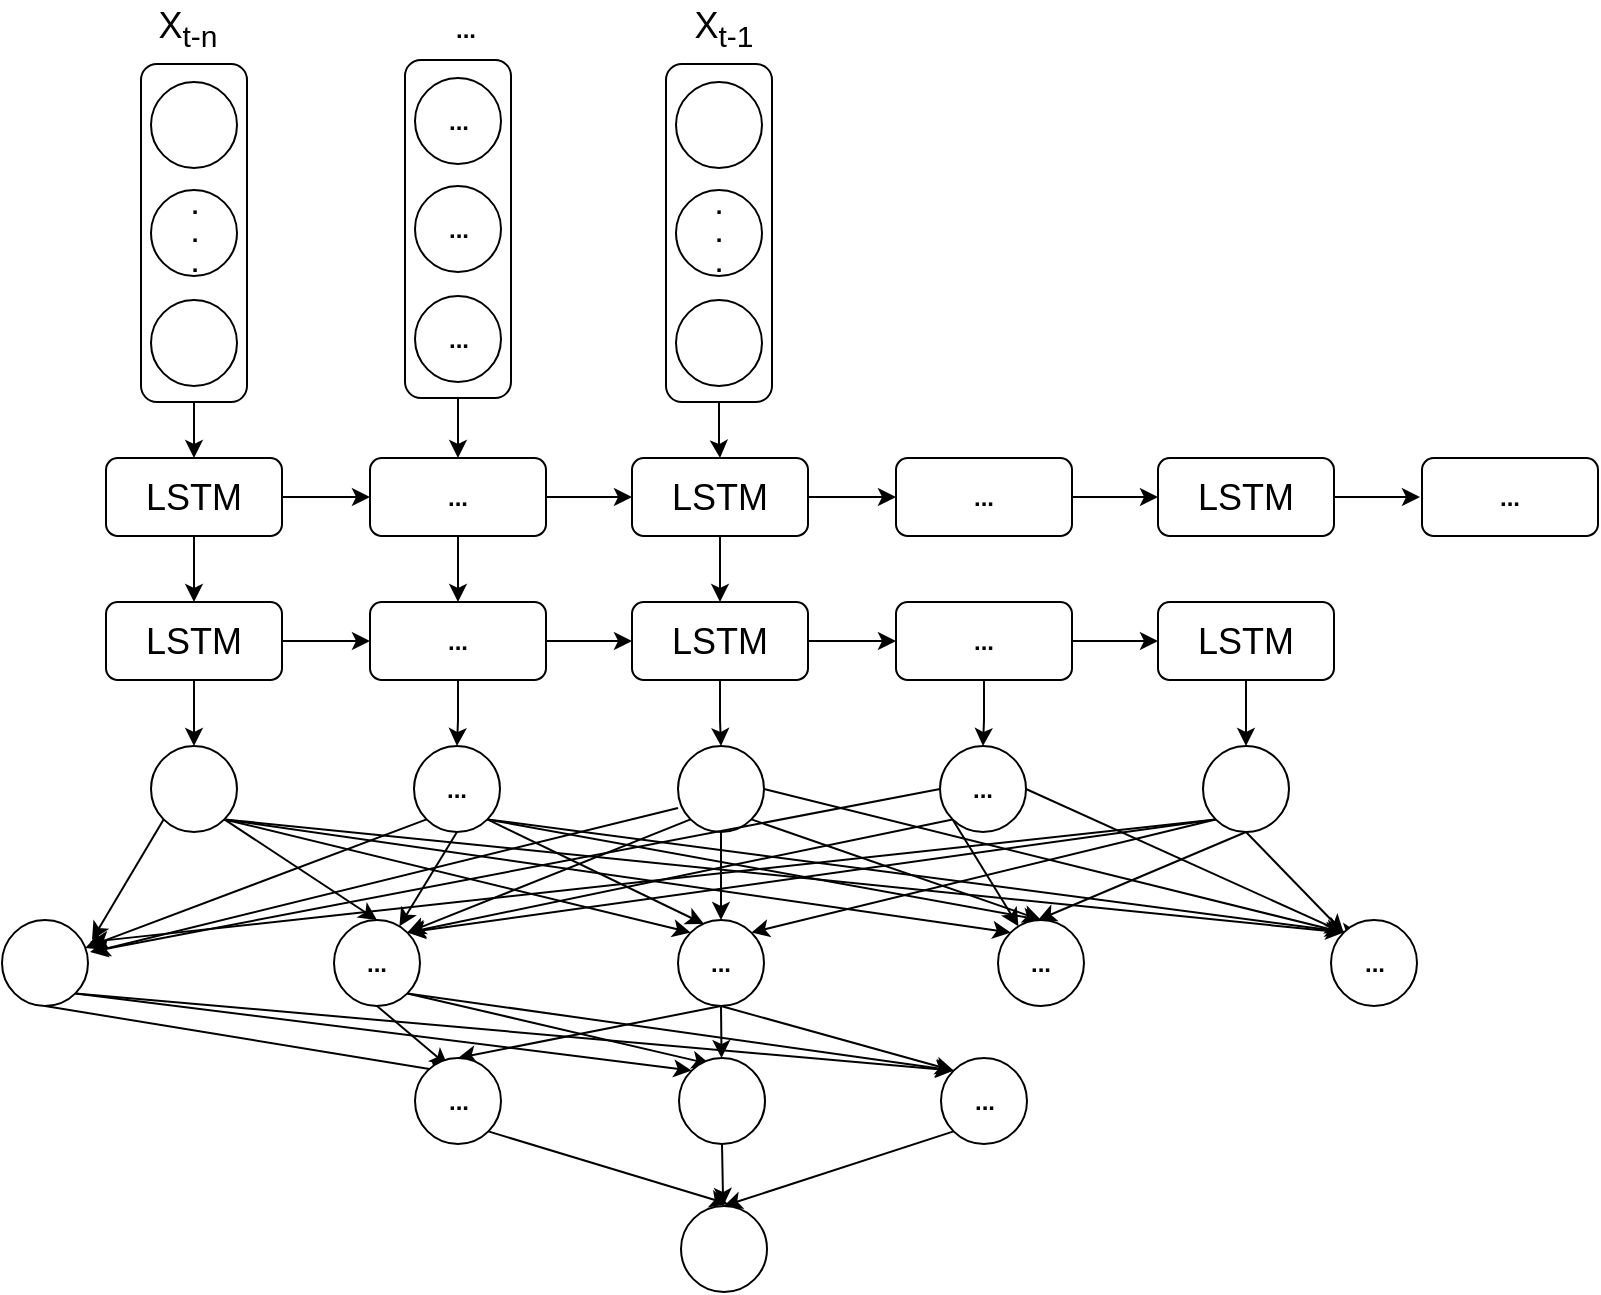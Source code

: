 <mxfile version="15.5.4" type="github">
  <diagram id="eEXiIq-2-vwTyoAsXwY_" name="第 1 页">
    <mxGraphModel dx="1186" dy="683" grid="0" gridSize="10" guides="1" tooltips="1" connect="1" arrows="1" fold="1" page="1" pageScale="1" pageWidth="827" pageHeight="1169" math="0" shadow="0">
      <root>
        <mxCell id="0" />
        <mxCell id="1" parent="0" />
        <mxCell id="RO1_awQzEx4fvM8DealU-54" style="edgeStyle=orthogonalEdgeStyle;rounded=0;orthogonalLoop=1;jettySize=auto;html=1;fontSize=18;" edge="1" parent="1" source="RO1_awQzEx4fvM8DealU-3" target="RO1_awQzEx4fvM8DealU-33">
          <mxGeometry relative="1" as="geometry" />
        </mxCell>
        <mxCell id="RO1_awQzEx4fvM8DealU-59" style="edgeStyle=orthogonalEdgeStyle;rounded=0;orthogonalLoop=1;jettySize=auto;html=1;entryX=0;entryY=0.5;entryDx=0;entryDy=0;fontSize=18;" edge="1" parent="1" source="RO1_awQzEx4fvM8DealU-3" target="RO1_awQzEx4fvM8DealU-24">
          <mxGeometry relative="1" as="geometry" />
        </mxCell>
        <mxCell id="RO1_awQzEx4fvM8DealU-3" value="&lt;font style=&quot;font-size: 18px&quot;&gt;LSTM&lt;/font&gt;" style="rounded=1;whiteSpace=wrap;html=1;" vertex="1" parent="1">
          <mxGeometry x="94" y="528" width="88" height="39" as="geometry" />
        </mxCell>
        <mxCell id="RO1_awQzEx4fvM8DealU-30" style="edgeStyle=orthogonalEdgeStyle;rounded=0;orthogonalLoop=1;jettySize=auto;html=1;fontSize=18;" edge="1" parent="1" source="RO1_awQzEx4fvM8DealU-4" target="RO1_awQzEx4fvM8DealU-3">
          <mxGeometry relative="1" as="geometry" />
        </mxCell>
        <mxCell id="RO1_awQzEx4fvM8DealU-28" style="edgeStyle=orthogonalEdgeStyle;rounded=0;orthogonalLoop=1;jettySize=auto;html=1;exitX=0.5;exitY=1;exitDx=0;exitDy=0;fontSize=18;" edge="1" parent="1" source="RO1_awQzEx4fvM8DealU-8" target="RO1_awQzEx4fvM8DealU-24">
          <mxGeometry relative="1" as="geometry" />
        </mxCell>
        <mxCell id="RO1_awQzEx4fvM8DealU-13" value="&lt;b&gt;...&lt;/b&gt;" style="text;html=1;strokeColor=none;fillColor=none;align=center;verticalAlign=middle;whiteSpace=wrap;rounded=0;" vertex="1" parent="1">
          <mxGeometry x="244" y="299" width="60" height="30" as="geometry" />
        </mxCell>
        <mxCell id="RO1_awQzEx4fvM8DealU-14" value="&lt;font style=&quot;font-size: 18px&quot;&gt;X&lt;sub&gt;t-n&lt;/sub&gt;&lt;/font&gt;" style="text;html=1;strokeColor=none;fillColor=none;align=center;verticalAlign=middle;whiteSpace=wrap;rounded=0;" vertex="1" parent="1">
          <mxGeometry x="104.5" y="299" width="60" height="30" as="geometry" />
        </mxCell>
        <mxCell id="RO1_awQzEx4fvM8DealU-15" value="&lt;font style=&quot;font-size: 18px&quot;&gt;X&lt;sub&gt;t-1&lt;/sub&gt;&lt;/font&gt;" style="text;html=1;strokeColor=none;fillColor=none;align=center;verticalAlign=middle;whiteSpace=wrap;rounded=0;" vertex="1" parent="1">
          <mxGeometry x="373" y="299" width="60" height="30" as="geometry" />
        </mxCell>
        <mxCell id="RO1_awQzEx4fvM8DealU-27" style="edgeStyle=orthogonalEdgeStyle;rounded=0;orthogonalLoop=1;jettySize=auto;html=1;exitX=0.5;exitY=1;exitDx=0;exitDy=0;fontSize=18;" edge="1" parent="1" source="RO1_awQzEx4fvM8DealU-16" target="RO1_awQzEx4fvM8DealU-25">
          <mxGeometry relative="1" as="geometry" />
        </mxCell>
        <mxCell id="RO1_awQzEx4fvM8DealU-16" value="" style="rounded=1;whiteSpace=wrap;html=1;" vertex="1" parent="1">
          <mxGeometry x="374" y="331" width="53" height="169" as="geometry" />
        </mxCell>
        <mxCell id="RO1_awQzEx4fvM8DealU-17" value="" style="ellipse;whiteSpace=wrap;html=1;aspect=fixed;" vertex="1" parent="1">
          <mxGeometry x="379" y="340" width="43" height="43" as="geometry" />
        </mxCell>
        <mxCell id="RO1_awQzEx4fvM8DealU-18" value="" style="ellipse;whiteSpace=wrap;html=1;aspect=fixed;" vertex="1" parent="1">
          <mxGeometry x="379" y="449" width="43" height="43" as="geometry" />
        </mxCell>
        <mxCell id="RO1_awQzEx4fvM8DealU-19" value="&lt;div&gt;&lt;b&gt;.&lt;/b&gt;&lt;/div&gt;&lt;div&gt;&lt;b&gt;.&lt;/b&gt;&lt;/div&gt;&lt;div&gt;&lt;b&gt;.&lt;/b&gt;&lt;/div&gt;" style="ellipse;whiteSpace=wrap;html=1;aspect=fixed;" vertex="1" parent="1">
          <mxGeometry x="379" y="394" width="43" height="43" as="geometry" />
        </mxCell>
        <mxCell id="RO1_awQzEx4fvM8DealU-55" style="edgeStyle=orthogonalEdgeStyle;rounded=0;orthogonalLoop=1;jettySize=auto;html=1;fontSize=18;" edge="1" parent="1" source="RO1_awQzEx4fvM8DealU-24" target="RO1_awQzEx4fvM8DealU-34">
          <mxGeometry relative="1" as="geometry" />
        </mxCell>
        <mxCell id="RO1_awQzEx4fvM8DealU-62" style="edgeStyle=orthogonalEdgeStyle;rounded=0;orthogonalLoop=1;jettySize=auto;html=1;fontSize=18;" edge="1" parent="1" source="RO1_awQzEx4fvM8DealU-24" target="RO1_awQzEx4fvM8DealU-25">
          <mxGeometry relative="1" as="geometry" />
        </mxCell>
        <mxCell id="RO1_awQzEx4fvM8DealU-24" value="&lt;b&gt;...&lt;/b&gt;" style="rounded=1;whiteSpace=wrap;html=1;" vertex="1" parent="1">
          <mxGeometry x="226" y="528" width="88" height="39" as="geometry" />
        </mxCell>
        <mxCell id="RO1_awQzEx4fvM8DealU-56" style="edgeStyle=orthogonalEdgeStyle;rounded=0;orthogonalLoop=1;jettySize=auto;html=1;fontSize=18;" edge="1" parent="1" source="RO1_awQzEx4fvM8DealU-25" target="RO1_awQzEx4fvM8DealU-35">
          <mxGeometry relative="1" as="geometry" />
        </mxCell>
        <mxCell id="RO1_awQzEx4fvM8DealU-63" style="edgeStyle=orthogonalEdgeStyle;rounded=0;orthogonalLoop=1;jettySize=auto;html=1;entryX=0;entryY=0.5;entryDx=0;entryDy=0;fontSize=18;" edge="1" parent="1" source="RO1_awQzEx4fvM8DealU-25" target="RO1_awQzEx4fvM8DealU-36">
          <mxGeometry relative="1" as="geometry" />
        </mxCell>
        <mxCell id="RO1_awQzEx4fvM8DealU-25" value="&lt;font style=&quot;font-size: 18px&quot;&gt;LSTM&lt;/font&gt;" style="rounded=1;whiteSpace=wrap;html=1;" vertex="1" parent="1">
          <mxGeometry x="357" y="528" width="88" height="39" as="geometry" />
        </mxCell>
        <mxCell id="RO1_awQzEx4fvM8DealU-31" value="" style="group" vertex="1" connectable="0" parent="1">
          <mxGeometry x="111.5" y="331" width="53" height="169" as="geometry" />
        </mxCell>
        <mxCell id="RO1_awQzEx4fvM8DealU-4" value="" style="rounded=1;whiteSpace=wrap;html=1;" vertex="1" parent="RO1_awQzEx4fvM8DealU-31">
          <mxGeometry width="53" height="169" as="geometry" />
        </mxCell>
        <mxCell id="RO1_awQzEx4fvM8DealU-5" value="" style="ellipse;whiteSpace=wrap;html=1;aspect=fixed;" vertex="1" parent="RO1_awQzEx4fvM8DealU-31">
          <mxGeometry x="5" y="9" width="43" height="43" as="geometry" />
        </mxCell>
        <mxCell id="RO1_awQzEx4fvM8DealU-6" value="&lt;div&gt;&lt;b&gt;.&lt;/b&gt;&lt;/div&gt;&lt;div&gt;&lt;b&gt;.&lt;/b&gt;&lt;/div&gt;&lt;div&gt;&lt;b&gt;.&lt;/b&gt;&lt;/div&gt;" style="ellipse;whiteSpace=wrap;html=1;aspect=fixed;" vertex="1" parent="RO1_awQzEx4fvM8DealU-31">
          <mxGeometry x="5" y="63" width="43" height="43" as="geometry" />
        </mxCell>
        <mxCell id="RO1_awQzEx4fvM8DealU-7" value="" style="ellipse;whiteSpace=wrap;html=1;aspect=fixed;" vertex="1" parent="RO1_awQzEx4fvM8DealU-31">
          <mxGeometry x="5" y="118" width="43" height="43" as="geometry" />
        </mxCell>
        <mxCell id="RO1_awQzEx4fvM8DealU-32" value="" style="group" vertex="1" connectable="0" parent="1">
          <mxGeometry x="243.5" y="329" width="53" height="169" as="geometry" />
        </mxCell>
        <mxCell id="RO1_awQzEx4fvM8DealU-8" value="" style="rounded=1;whiteSpace=wrap;html=1;" vertex="1" parent="RO1_awQzEx4fvM8DealU-32">
          <mxGeometry width="53" height="169" as="geometry" />
        </mxCell>
        <mxCell id="RO1_awQzEx4fvM8DealU-9" value="&lt;b&gt;...&lt;/b&gt;" style="ellipse;whiteSpace=wrap;html=1;aspect=fixed;" vertex="1" parent="RO1_awQzEx4fvM8DealU-32">
          <mxGeometry x="5" y="9" width="43" height="43" as="geometry" />
        </mxCell>
        <mxCell id="RO1_awQzEx4fvM8DealU-11" value="&lt;b&gt;...&lt;/b&gt;" style="ellipse;whiteSpace=wrap;html=1;aspect=fixed;" vertex="1" parent="RO1_awQzEx4fvM8DealU-32">
          <mxGeometry x="5" y="118" width="43" height="43" as="geometry" />
        </mxCell>
        <mxCell id="RO1_awQzEx4fvM8DealU-12" value="&lt;b&gt;...&lt;/b&gt;" style="ellipse;whiteSpace=wrap;html=1;aspect=fixed;" vertex="1" parent="RO1_awQzEx4fvM8DealU-32">
          <mxGeometry x="5" y="63" width="43" height="43" as="geometry" />
        </mxCell>
        <mxCell id="RO1_awQzEx4fvM8DealU-49" style="edgeStyle=orthogonalEdgeStyle;rounded=0;orthogonalLoop=1;jettySize=auto;html=1;entryX=0.5;entryY=0;entryDx=0;entryDy=0;fontSize=18;" edge="1" parent="1" source="RO1_awQzEx4fvM8DealU-33" target="RO1_awQzEx4fvM8DealU-41">
          <mxGeometry relative="1" as="geometry" />
        </mxCell>
        <mxCell id="RO1_awQzEx4fvM8DealU-58" style="edgeStyle=orthogonalEdgeStyle;rounded=0;orthogonalLoop=1;jettySize=auto;html=1;entryX=0;entryY=0.5;entryDx=0;entryDy=0;fontSize=18;" edge="1" parent="1" source="RO1_awQzEx4fvM8DealU-33" target="RO1_awQzEx4fvM8DealU-34">
          <mxGeometry relative="1" as="geometry" />
        </mxCell>
        <mxCell id="RO1_awQzEx4fvM8DealU-33" value="&lt;font style=&quot;font-size: 18px&quot;&gt;LSTM&lt;/font&gt;" style="rounded=1;whiteSpace=wrap;html=1;" vertex="1" parent="1">
          <mxGeometry x="94" y="600" width="88" height="39" as="geometry" />
        </mxCell>
        <mxCell id="RO1_awQzEx4fvM8DealU-51" style="edgeStyle=orthogonalEdgeStyle;rounded=0;orthogonalLoop=1;jettySize=auto;html=1;fontSize=18;" edge="1" parent="1" source="RO1_awQzEx4fvM8DealU-34" target="RO1_awQzEx4fvM8DealU-42">
          <mxGeometry relative="1" as="geometry" />
        </mxCell>
        <mxCell id="RO1_awQzEx4fvM8DealU-57" style="edgeStyle=orthogonalEdgeStyle;rounded=0;orthogonalLoop=1;jettySize=auto;html=1;entryX=0;entryY=0.5;entryDx=0;entryDy=0;fontSize=18;" edge="1" parent="1" source="RO1_awQzEx4fvM8DealU-34" target="RO1_awQzEx4fvM8DealU-35">
          <mxGeometry relative="1" as="geometry" />
        </mxCell>
        <mxCell id="RO1_awQzEx4fvM8DealU-34" value="&lt;b&gt;...&lt;/b&gt;" style="rounded=1;whiteSpace=wrap;html=1;" vertex="1" parent="1">
          <mxGeometry x="226" y="600" width="88" height="39" as="geometry" />
        </mxCell>
        <mxCell id="RO1_awQzEx4fvM8DealU-52" style="edgeStyle=orthogonalEdgeStyle;rounded=0;orthogonalLoop=1;jettySize=auto;html=1;exitX=0.5;exitY=1;exitDx=0;exitDy=0;fontSize=18;" edge="1" parent="1" source="RO1_awQzEx4fvM8DealU-35" target="RO1_awQzEx4fvM8DealU-44">
          <mxGeometry relative="1" as="geometry" />
        </mxCell>
        <mxCell id="RO1_awQzEx4fvM8DealU-64" style="edgeStyle=orthogonalEdgeStyle;rounded=0;orthogonalLoop=1;jettySize=auto;html=1;entryX=0;entryY=0.5;entryDx=0;entryDy=0;fontSize=18;" edge="1" parent="1" source="RO1_awQzEx4fvM8DealU-35" target="RO1_awQzEx4fvM8DealU-39">
          <mxGeometry relative="1" as="geometry" />
        </mxCell>
        <mxCell id="RO1_awQzEx4fvM8DealU-35" value="&lt;font style=&quot;font-size: 18px&quot;&gt;LSTM&lt;/font&gt;" style="rounded=1;whiteSpace=wrap;html=1;" vertex="1" parent="1">
          <mxGeometry x="357" y="600" width="88" height="39" as="geometry" />
        </mxCell>
        <mxCell id="RO1_awQzEx4fvM8DealU-65" style="edgeStyle=orthogonalEdgeStyle;rounded=0;orthogonalLoop=1;jettySize=auto;html=1;fontSize=18;" edge="1" parent="1" source="RO1_awQzEx4fvM8DealU-36" target="RO1_awQzEx4fvM8DealU-37">
          <mxGeometry relative="1" as="geometry" />
        </mxCell>
        <mxCell id="RO1_awQzEx4fvM8DealU-36" value="&lt;b&gt;...&lt;/b&gt;" style="rounded=1;whiteSpace=wrap;html=1;" vertex="1" parent="1">
          <mxGeometry x="489" y="528" width="88" height="39" as="geometry" />
        </mxCell>
        <mxCell id="RO1_awQzEx4fvM8DealU-67" style="edgeStyle=orthogonalEdgeStyle;rounded=0;orthogonalLoop=1;jettySize=auto;html=1;fontSize=18;" edge="1" parent="1" source="RO1_awQzEx4fvM8DealU-37">
          <mxGeometry relative="1" as="geometry">
            <mxPoint x="751" y="547.5" as="targetPoint" />
          </mxGeometry>
        </mxCell>
        <mxCell id="RO1_awQzEx4fvM8DealU-37" value="&lt;font style=&quot;font-size: 18px&quot;&gt;LSTM&lt;/font&gt;" style="rounded=1;whiteSpace=wrap;html=1;" vertex="1" parent="1">
          <mxGeometry x="620" y="528" width="88" height="39" as="geometry" />
        </mxCell>
        <mxCell id="RO1_awQzEx4fvM8DealU-38" value="&lt;b&gt;...&lt;/b&gt;" style="rounded=1;whiteSpace=wrap;html=1;" vertex="1" parent="1">
          <mxGeometry x="752" y="528" width="88" height="39" as="geometry" />
        </mxCell>
        <mxCell id="RO1_awQzEx4fvM8DealU-53" style="edgeStyle=orthogonalEdgeStyle;rounded=0;orthogonalLoop=1;jettySize=auto;html=1;fontSize=18;" edge="1" parent="1" source="RO1_awQzEx4fvM8DealU-39" target="RO1_awQzEx4fvM8DealU-45">
          <mxGeometry relative="1" as="geometry" />
        </mxCell>
        <mxCell id="RO1_awQzEx4fvM8DealU-66" style="edgeStyle=orthogonalEdgeStyle;rounded=0;orthogonalLoop=1;jettySize=auto;html=1;fontSize=18;" edge="1" parent="1" source="RO1_awQzEx4fvM8DealU-39" target="RO1_awQzEx4fvM8DealU-40">
          <mxGeometry relative="1" as="geometry" />
        </mxCell>
        <mxCell id="RO1_awQzEx4fvM8DealU-39" value="&lt;b&gt;...&lt;/b&gt;" style="rounded=1;whiteSpace=wrap;html=1;" vertex="1" parent="1">
          <mxGeometry x="489" y="600" width="88" height="39" as="geometry" />
        </mxCell>
        <mxCell id="RO1_awQzEx4fvM8DealU-47" style="edgeStyle=orthogonalEdgeStyle;rounded=0;orthogonalLoop=1;jettySize=auto;html=1;fontSize=18;" edge="1" parent="1" source="RO1_awQzEx4fvM8DealU-40" target="RO1_awQzEx4fvM8DealU-46">
          <mxGeometry relative="1" as="geometry" />
        </mxCell>
        <mxCell id="RO1_awQzEx4fvM8DealU-40" value="&lt;font style=&quot;font-size: 18px&quot;&gt;LSTM&lt;/font&gt;" style="rounded=1;whiteSpace=wrap;html=1;" vertex="1" parent="1">
          <mxGeometry x="620" y="600" width="88" height="39" as="geometry" />
        </mxCell>
        <mxCell id="RO1_awQzEx4fvM8DealU-79" style="rounded=0;orthogonalLoop=1;jettySize=auto;html=1;exitX=0;exitY=1;exitDx=0;exitDy=0;fontSize=18;" edge="1" parent="1" source="RO1_awQzEx4fvM8DealU-41">
          <mxGeometry relative="1" as="geometry">
            <mxPoint x="87" y="769" as="targetPoint" />
          </mxGeometry>
        </mxCell>
        <mxCell id="RO1_awQzEx4fvM8DealU-80" style="edgeStyle=none;rounded=0;orthogonalLoop=1;jettySize=auto;html=1;exitX=1;exitY=1;exitDx=0;exitDy=0;fontSize=18;entryX=0.5;entryY=0;entryDx=0;entryDy=0;" edge="1" parent="1" source="RO1_awQzEx4fvM8DealU-41" target="RO1_awQzEx4fvM8DealU-69">
          <mxGeometry relative="1" as="geometry" />
        </mxCell>
        <mxCell id="RO1_awQzEx4fvM8DealU-82" style="edgeStyle=none;rounded=0;orthogonalLoop=1;jettySize=auto;html=1;exitX=1;exitY=1;exitDx=0;exitDy=0;entryX=0;entryY=0;entryDx=0;entryDy=0;fontSize=18;" edge="1" parent="1" source="RO1_awQzEx4fvM8DealU-41" target="RO1_awQzEx4fvM8DealU-70">
          <mxGeometry relative="1" as="geometry" />
        </mxCell>
        <mxCell id="RO1_awQzEx4fvM8DealU-83" style="edgeStyle=none;rounded=0;orthogonalLoop=1;jettySize=auto;html=1;exitX=1;exitY=1;exitDx=0;exitDy=0;entryX=0;entryY=0;entryDx=0;entryDy=0;fontSize=18;" edge="1" parent="1" source="RO1_awQzEx4fvM8DealU-41" target="RO1_awQzEx4fvM8DealU-71">
          <mxGeometry relative="1" as="geometry" />
        </mxCell>
        <mxCell id="RO1_awQzEx4fvM8DealU-84" style="edgeStyle=none;rounded=0;orthogonalLoop=1;jettySize=auto;html=1;exitX=1;exitY=1;exitDx=0;exitDy=0;entryX=0;entryY=0;entryDx=0;entryDy=0;fontSize=18;" edge="1" parent="1" source="RO1_awQzEx4fvM8DealU-41" target="RO1_awQzEx4fvM8DealU-72">
          <mxGeometry relative="1" as="geometry" />
        </mxCell>
        <mxCell id="RO1_awQzEx4fvM8DealU-41" value="" style="ellipse;whiteSpace=wrap;html=1;aspect=fixed;" vertex="1" parent="1">
          <mxGeometry x="116.5" y="672" width="43" height="43" as="geometry" />
        </mxCell>
        <mxCell id="RO1_awQzEx4fvM8DealU-91" style="edgeStyle=none;rounded=0;orthogonalLoop=1;jettySize=auto;html=1;exitX=0;exitY=1;exitDx=0;exitDy=0;fontSize=18;" edge="1" parent="1" source="RO1_awQzEx4fvM8DealU-42" target="RO1_awQzEx4fvM8DealU-68">
          <mxGeometry relative="1" as="geometry" />
        </mxCell>
        <mxCell id="RO1_awQzEx4fvM8DealU-92" style="edgeStyle=none;rounded=0;orthogonalLoop=1;jettySize=auto;html=1;exitX=0.5;exitY=1;exitDx=0;exitDy=0;fontSize=18;" edge="1" parent="1" source="RO1_awQzEx4fvM8DealU-42" target="RO1_awQzEx4fvM8DealU-69">
          <mxGeometry relative="1" as="geometry" />
        </mxCell>
        <mxCell id="RO1_awQzEx4fvM8DealU-93" style="edgeStyle=none;rounded=0;orthogonalLoop=1;jettySize=auto;html=1;exitX=1;exitY=1;exitDx=0;exitDy=0;fontSize=18;entryX=0.302;entryY=0.047;entryDx=0;entryDy=0;entryPerimeter=0;" edge="1" parent="1" source="RO1_awQzEx4fvM8DealU-42" target="RO1_awQzEx4fvM8DealU-70">
          <mxGeometry relative="1" as="geometry" />
        </mxCell>
        <mxCell id="RO1_awQzEx4fvM8DealU-94" style="edgeStyle=none;rounded=0;orthogonalLoop=1;jettySize=auto;html=1;exitX=1;exitY=1;exitDx=0;exitDy=0;entryX=0.5;entryY=0;entryDx=0;entryDy=0;fontSize=18;" edge="1" parent="1" source="RO1_awQzEx4fvM8DealU-42" target="RO1_awQzEx4fvM8DealU-71">
          <mxGeometry relative="1" as="geometry" />
        </mxCell>
        <mxCell id="RO1_awQzEx4fvM8DealU-95" style="edgeStyle=none;rounded=0;orthogonalLoop=1;jettySize=auto;html=1;exitX=1;exitY=1;exitDx=0;exitDy=0;entryX=0.337;entryY=0.163;entryDx=0;entryDy=0;entryPerimeter=0;fontSize=18;" edge="1" parent="1" source="RO1_awQzEx4fvM8DealU-42" target="RO1_awQzEx4fvM8DealU-72">
          <mxGeometry relative="1" as="geometry" />
        </mxCell>
        <mxCell id="RO1_awQzEx4fvM8DealU-42" value="&lt;b&gt;...&lt;/b&gt;" style="ellipse;whiteSpace=wrap;html=1;aspect=fixed;" vertex="1" parent="1">
          <mxGeometry x="248" y="672" width="43" height="43" as="geometry" />
        </mxCell>
        <mxCell id="RO1_awQzEx4fvM8DealU-96" style="edgeStyle=none;rounded=0;orthogonalLoop=1;jettySize=auto;html=1;exitX=0;exitY=0.721;exitDx=0;exitDy=0;fontSize=18;exitPerimeter=0;" edge="1" parent="1" source="RO1_awQzEx4fvM8DealU-44">
          <mxGeometry relative="1" as="geometry">
            <mxPoint x="87" y="775" as="targetPoint" />
          </mxGeometry>
        </mxCell>
        <mxCell id="RO1_awQzEx4fvM8DealU-97" style="edgeStyle=none;rounded=0;orthogonalLoop=1;jettySize=auto;html=1;exitX=0;exitY=1;exitDx=0;exitDy=0;entryX=1;entryY=0;entryDx=0;entryDy=0;fontSize=18;" edge="1" parent="1" source="RO1_awQzEx4fvM8DealU-44" target="RO1_awQzEx4fvM8DealU-69">
          <mxGeometry relative="1" as="geometry" />
        </mxCell>
        <mxCell id="RO1_awQzEx4fvM8DealU-98" style="edgeStyle=none;rounded=0;orthogonalLoop=1;jettySize=auto;html=1;exitX=0.5;exitY=1;exitDx=0;exitDy=0;fontSize=18;" edge="1" parent="1" source="RO1_awQzEx4fvM8DealU-44" target="RO1_awQzEx4fvM8DealU-70">
          <mxGeometry relative="1" as="geometry" />
        </mxCell>
        <mxCell id="RO1_awQzEx4fvM8DealU-101" style="edgeStyle=none;rounded=0;orthogonalLoop=1;jettySize=auto;html=1;exitX=1;exitY=1;exitDx=0;exitDy=0;entryX=0.5;entryY=0;entryDx=0;entryDy=0;fontSize=18;" edge="1" parent="1" source="RO1_awQzEx4fvM8DealU-44" target="RO1_awQzEx4fvM8DealU-71">
          <mxGeometry relative="1" as="geometry" />
        </mxCell>
        <mxCell id="RO1_awQzEx4fvM8DealU-102" style="edgeStyle=none;rounded=0;orthogonalLoop=1;jettySize=auto;html=1;exitX=1;exitY=0.5;exitDx=0;exitDy=0;entryX=0;entryY=0;entryDx=0;entryDy=0;fontSize=18;" edge="1" parent="1" source="RO1_awQzEx4fvM8DealU-44" target="RO1_awQzEx4fvM8DealU-72">
          <mxGeometry relative="1" as="geometry" />
        </mxCell>
        <mxCell id="RO1_awQzEx4fvM8DealU-44" value="" style="ellipse;whiteSpace=wrap;html=1;aspect=fixed;" vertex="1" parent="1">
          <mxGeometry x="380" y="672" width="43" height="43" as="geometry" />
        </mxCell>
        <mxCell id="RO1_awQzEx4fvM8DealU-103" style="edgeStyle=none;rounded=0;orthogonalLoop=1;jettySize=auto;html=1;exitX=0;exitY=0.5;exitDx=0;exitDy=0;fontSize=18;" edge="1" parent="1" source="RO1_awQzEx4fvM8DealU-45">
          <mxGeometry relative="1" as="geometry">
            <mxPoint x="86" y="775" as="targetPoint" />
          </mxGeometry>
        </mxCell>
        <mxCell id="RO1_awQzEx4fvM8DealU-104" style="edgeStyle=none;rounded=0;orthogonalLoop=1;jettySize=auto;html=1;exitX=0;exitY=1;exitDx=0;exitDy=0;entryX=1;entryY=0;entryDx=0;entryDy=0;fontSize=18;" edge="1" parent="1" source="RO1_awQzEx4fvM8DealU-45" target="RO1_awQzEx4fvM8DealU-69">
          <mxGeometry relative="1" as="geometry" />
        </mxCell>
        <mxCell id="RO1_awQzEx4fvM8DealU-105" style="edgeStyle=none;rounded=0;orthogonalLoop=1;jettySize=auto;html=1;exitX=0;exitY=1;exitDx=0;exitDy=0;fontSize=18;" edge="1" parent="1" source="RO1_awQzEx4fvM8DealU-45" target="RO1_awQzEx4fvM8DealU-71">
          <mxGeometry relative="1" as="geometry" />
        </mxCell>
        <mxCell id="RO1_awQzEx4fvM8DealU-106" style="edgeStyle=none;rounded=0;orthogonalLoop=1;jettySize=auto;html=1;exitX=1;exitY=0.5;exitDx=0;exitDy=0;entryX=0;entryY=0;entryDx=0;entryDy=0;fontSize=18;" edge="1" parent="1" source="RO1_awQzEx4fvM8DealU-45" target="RO1_awQzEx4fvM8DealU-72">
          <mxGeometry relative="1" as="geometry" />
        </mxCell>
        <mxCell id="RO1_awQzEx4fvM8DealU-45" value="&lt;b&gt;...&lt;/b&gt;" style="ellipse;whiteSpace=wrap;html=1;aspect=fixed;" vertex="1" parent="1">
          <mxGeometry x="511" y="672" width="43" height="43" as="geometry" />
        </mxCell>
        <mxCell id="RO1_awQzEx4fvM8DealU-108" style="edgeStyle=none;rounded=0;orthogonalLoop=1;jettySize=auto;html=1;exitX=0;exitY=1;exitDx=0;exitDy=0;fontSize=18;" edge="1" parent="1" source="RO1_awQzEx4fvM8DealU-46">
          <mxGeometry relative="1" as="geometry">
            <mxPoint x="86" y="770" as="targetPoint" />
          </mxGeometry>
        </mxCell>
        <mxCell id="RO1_awQzEx4fvM8DealU-109" style="edgeStyle=none;rounded=0;orthogonalLoop=1;jettySize=auto;html=1;exitX=0;exitY=1;exitDx=0;exitDy=0;entryX=1;entryY=0;entryDx=0;entryDy=0;fontSize=18;" edge="1" parent="1" source="RO1_awQzEx4fvM8DealU-46" target="RO1_awQzEx4fvM8DealU-69">
          <mxGeometry relative="1" as="geometry" />
        </mxCell>
        <mxCell id="RO1_awQzEx4fvM8DealU-110" style="edgeStyle=none;rounded=0;orthogonalLoop=1;jettySize=auto;html=1;exitX=0;exitY=1;exitDx=0;exitDy=0;entryX=1;entryY=0;entryDx=0;entryDy=0;fontSize=18;" edge="1" parent="1" source="RO1_awQzEx4fvM8DealU-46" target="RO1_awQzEx4fvM8DealU-70">
          <mxGeometry relative="1" as="geometry" />
        </mxCell>
        <mxCell id="RO1_awQzEx4fvM8DealU-112" style="edgeStyle=none;rounded=0;orthogonalLoop=1;jettySize=auto;html=1;exitX=0.5;exitY=1;exitDx=0;exitDy=0;fontSize=18;" edge="1" parent="1" source="RO1_awQzEx4fvM8DealU-46">
          <mxGeometry relative="1" as="geometry">
            <mxPoint x="560" y="759" as="targetPoint" />
          </mxGeometry>
        </mxCell>
        <mxCell id="RO1_awQzEx4fvM8DealU-113" style="edgeStyle=none;rounded=0;orthogonalLoop=1;jettySize=auto;html=1;exitX=0.5;exitY=1;exitDx=0;exitDy=0;entryX=0;entryY=0;entryDx=0;entryDy=0;fontSize=18;" edge="1" parent="1" source="RO1_awQzEx4fvM8DealU-46" target="RO1_awQzEx4fvM8DealU-72">
          <mxGeometry relative="1" as="geometry" />
        </mxCell>
        <mxCell id="RO1_awQzEx4fvM8DealU-46" value="" style="ellipse;whiteSpace=wrap;html=1;aspect=fixed;" vertex="1" parent="1">
          <mxGeometry x="642.5" y="672" width="43" height="43" as="geometry" />
        </mxCell>
        <mxCell id="RO1_awQzEx4fvM8DealU-114" style="edgeStyle=none;rounded=0;orthogonalLoop=1;jettySize=auto;html=1;exitX=0.5;exitY=1;exitDx=0;exitDy=0;entryX=0.384;entryY=0.163;entryDx=0;entryDy=0;entryPerimeter=0;fontSize=18;" edge="1" parent="1" source="RO1_awQzEx4fvM8DealU-68" target="RO1_awQzEx4fvM8DealU-74">
          <mxGeometry relative="1" as="geometry" />
        </mxCell>
        <mxCell id="RO1_awQzEx4fvM8DealU-116" style="edgeStyle=none;rounded=0;orthogonalLoop=1;jettySize=auto;html=1;exitX=1;exitY=1;exitDx=0;exitDy=0;entryX=0;entryY=0;entryDx=0;entryDy=0;fontSize=18;" edge="1" parent="1" source="RO1_awQzEx4fvM8DealU-68" target="RO1_awQzEx4fvM8DealU-75">
          <mxGeometry relative="1" as="geometry" />
        </mxCell>
        <mxCell id="RO1_awQzEx4fvM8DealU-117" style="edgeStyle=none;rounded=0;orthogonalLoop=1;jettySize=auto;html=1;exitX=1;exitY=1;exitDx=0;exitDy=0;entryX=0;entryY=0;entryDx=0;entryDy=0;fontSize=18;" edge="1" parent="1" source="RO1_awQzEx4fvM8DealU-68" target="RO1_awQzEx4fvM8DealU-76">
          <mxGeometry relative="1" as="geometry" />
        </mxCell>
        <mxCell id="RO1_awQzEx4fvM8DealU-68" value="" style="ellipse;whiteSpace=wrap;html=1;aspect=fixed;" vertex="1" parent="1">
          <mxGeometry x="42" y="759" width="43" height="43" as="geometry" />
        </mxCell>
        <mxCell id="RO1_awQzEx4fvM8DealU-115" style="edgeStyle=none;rounded=0;orthogonalLoop=1;jettySize=auto;html=1;exitX=0.5;exitY=1;exitDx=0;exitDy=0;fontSize=18;" edge="1" parent="1" source="RO1_awQzEx4fvM8DealU-69">
          <mxGeometry relative="1" as="geometry">
            <mxPoint x="265" y="832" as="targetPoint" />
          </mxGeometry>
        </mxCell>
        <mxCell id="RO1_awQzEx4fvM8DealU-118" style="edgeStyle=none;rounded=0;orthogonalLoop=1;jettySize=auto;html=1;exitX=1;exitY=1;exitDx=0;exitDy=0;entryX=0.36;entryY=0.07;entryDx=0;entryDy=0;entryPerimeter=0;fontSize=18;" edge="1" parent="1" source="RO1_awQzEx4fvM8DealU-69" target="RO1_awQzEx4fvM8DealU-75">
          <mxGeometry relative="1" as="geometry" />
        </mxCell>
        <mxCell id="RO1_awQzEx4fvM8DealU-119" style="edgeStyle=none;rounded=0;orthogonalLoop=1;jettySize=auto;html=1;exitX=1;exitY=1;exitDx=0;exitDy=0;entryX=0;entryY=0;entryDx=0;entryDy=0;fontSize=18;" edge="1" parent="1" source="RO1_awQzEx4fvM8DealU-69" target="RO1_awQzEx4fvM8DealU-76">
          <mxGeometry relative="1" as="geometry" />
        </mxCell>
        <mxCell id="RO1_awQzEx4fvM8DealU-69" value="&lt;b&gt;...&lt;/b&gt;" style="ellipse;whiteSpace=wrap;html=1;aspect=fixed;" vertex="1" parent="1">
          <mxGeometry x="208" y="759" width="43" height="43" as="geometry" />
        </mxCell>
        <mxCell id="RO1_awQzEx4fvM8DealU-99" style="edgeStyle=none;rounded=0;orthogonalLoop=1;jettySize=auto;html=1;exitX=0.5;exitY=1;exitDx=0;exitDy=0;fontSize=18;" edge="1" parent="1" source="RO1_awQzEx4fvM8DealU-70" target="RO1_awQzEx4fvM8DealU-75">
          <mxGeometry relative="1" as="geometry" />
        </mxCell>
        <mxCell id="RO1_awQzEx4fvM8DealU-120" style="edgeStyle=none;rounded=0;orthogonalLoop=1;jettySize=auto;html=1;exitX=0.5;exitY=1;exitDx=0;exitDy=0;entryX=0.5;entryY=0;entryDx=0;entryDy=0;fontSize=18;" edge="1" parent="1" source="RO1_awQzEx4fvM8DealU-70" target="RO1_awQzEx4fvM8DealU-74">
          <mxGeometry relative="1" as="geometry" />
        </mxCell>
        <mxCell id="RO1_awQzEx4fvM8DealU-121" style="edgeStyle=none;rounded=0;orthogonalLoop=1;jettySize=auto;html=1;exitX=0.5;exitY=1;exitDx=0;exitDy=0;entryX=0;entryY=0;entryDx=0;entryDy=0;fontSize=18;" edge="1" parent="1" source="RO1_awQzEx4fvM8DealU-70" target="RO1_awQzEx4fvM8DealU-76">
          <mxGeometry relative="1" as="geometry" />
        </mxCell>
        <mxCell id="RO1_awQzEx4fvM8DealU-70" value="&lt;b&gt;...&lt;/b&gt;" style="ellipse;whiteSpace=wrap;html=1;aspect=fixed;" vertex="1" parent="1">
          <mxGeometry x="380" y="759" width="43" height="43" as="geometry" />
        </mxCell>
        <mxCell id="RO1_awQzEx4fvM8DealU-71" value="&lt;b&gt;...&lt;/b&gt;" style="ellipse;whiteSpace=wrap;html=1;aspect=fixed;" vertex="1" parent="1">
          <mxGeometry x="540" y="759" width="43" height="43" as="geometry" />
        </mxCell>
        <mxCell id="RO1_awQzEx4fvM8DealU-72" value="&lt;b&gt;...&lt;/b&gt;" style="ellipse;whiteSpace=wrap;html=1;aspect=fixed;" vertex="1" parent="1">
          <mxGeometry x="706.5" y="759" width="43" height="43" as="geometry" />
        </mxCell>
        <mxCell id="RO1_awQzEx4fvM8DealU-122" style="edgeStyle=none;rounded=0;orthogonalLoop=1;jettySize=auto;html=1;exitX=1;exitY=1;exitDx=0;exitDy=0;fontSize=18;" edge="1" parent="1" source="RO1_awQzEx4fvM8DealU-74">
          <mxGeometry relative="1" as="geometry">
            <mxPoint x="405" y="901" as="targetPoint" />
          </mxGeometry>
        </mxCell>
        <mxCell id="RO1_awQzEx4fvM8DealU-74" value="&lt;b&gt;...&lt;/b&gt;" style="ellipse;whiteSpace=wrap;html=1;aspect=fixed;" vertex="1" parent="1">
          <mxGeometry x="248.5" y="828" width="43" height="43" as="geometry" />
        </mxCell>
        <mxCell id="RO1_awQzEx4fvM8DealU-100" style="edgeStyle=none;rounded=0;orthogonalLoop=1;jettySize=auto;html=1;exitX=0.5;exitY=1;exitDx=0;exitDy=0;fontSize=18;" edge="1" parent="1" source="RO1_awQzEx4fvM8DealU-75" target="RO1_awQzEx4fvM8DealU-77">
          <mxGeometry relative="1" as="geometry" />
        </mxCell>
        <mxCell id="RO1_awQzEx4fvM8DealU-75" value="" style="ellipse;whiteSpace=wrap;html=1;aspect=fixed;" vertex="1" parent="1">
          <mxGeometry x="380.5" y="828" width="43" height="43" as="geometry" />
        </mxCell>
        <mxCell id="RO1_awQzEx4fvM8DealU-123" style="edgeStyle=none;rounded=0;orthogonalLoop=1;jettySize=auto;html=1;exitX=0;exitY=1;exitDx=0;exitDy=0;entryX=0.5;entryY=0;entryDx=0;entryDy=0;fontSize=18;" edge="1" parent="1" source="RO1_awQzEx4fvM8DealU-76" target="RO1_awQzEx4fvM8DealU-77">
          <mxGeometry relative="1" as="geometry" />
        </mxCell>
        <mxCell id="RO1_awQzEx4fvM8DealU-76" value="&lt;b&gt;...&lt;/b&gt;" style="ellipse;whiteSpace=wrap;html=1;aspect=fixed;" vertex="1" parent="1">
          <mxGeometry x="511.5" y="828" width="43" height="43" as="geometry" />
        </mxCell>
        <mxCell id="RO1_awQzEx4fvM8DealU-77" value="" style="ellipse;whiteSpace=wrap;html=1;aspect=fixed;" vertex="1" parent="1">
          <mxGeometry x="381.5" y="902" width="43" height="43" as="geometry" />
        </mxCell>
      </root>
    </mxGraphModel>
  </diagram>
</mxfile>
